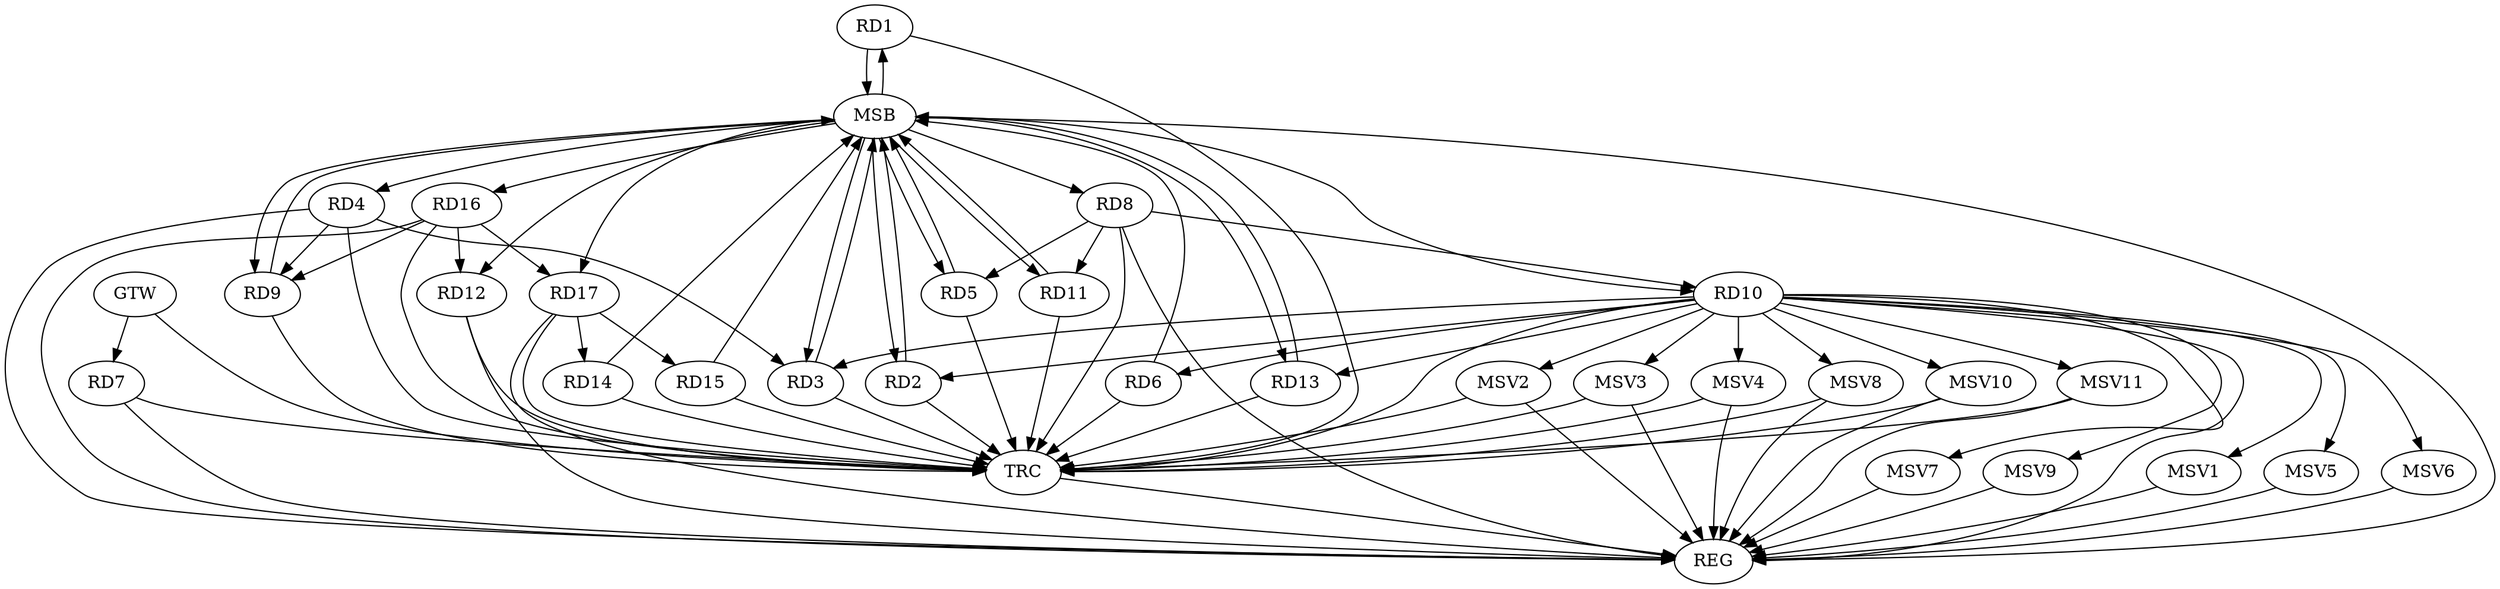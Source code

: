 strict digraph G {
  RD1 [ label="RD1" ];
  RD2 [ label="RD2" ];
  RD3 [ label="RD3" ];
  RD4 [ label="RD4" ];
  RD5 [ label="RD5" ];
  RD6 [ label="RD6" ];
  RD7 [ label="RD7" ];
  RD8 [ label="RD8" ];
  RD9 [ label="RD9" ];
  RD10 [ label="RD10" ];
  RD11 [ label="RD11" ];
  RD12 [ label="RD12" ];
  RD13 [ label="RD13" ];
  RD14 [ label="RD14" ];
  RD15 [ label="RD15" ];
  RD16 [ label="RD16" ];
  RD17 [ label="RD17" ];
  GTW [ label="GTW" ];
  REG [ label="REG" ];
  MSB [ label="MSB" ];
  TRC [ label="TRC" ];
  MSV1 [ label="MSV1" ];
  MSV2 [ label="MSV2" ];
  MSV3 [ label="MSV3" ];
  MSV4 [ label="MSV4" ];
  MSV5 [ label="MSV5" ];
  MSV6 [ label="MSV6" ];
  MSV7 [ label="MSV7" ];
  MSV8 [ label="MSV8" ];
  MSV9 [ label="MSV9" ];
  MSV10 [ label="MSV10" ];
  MSV11 [ label="MSV11" ];
  RD10 -> RD2;
  RD4 -> RD3;
  RD10 -> RD3;
  RD4 -> RD9;
  RD8 -> RD5;
  RD10 -> RD6;
  RD8 -> RD10;
  RD8 -> RD11;
  RD16 -> RD9;
  RD10 -> RD13;
  RD16 -> RD12;
  RD17 -> RD14;
  RD17 -> RD15;
  RD16 -> RD17;
  GTW -> RD7;
  RD4 -> REG;
  RD7 -> REG;
  RD8 -> REG;
  RD10 -> REG;
  RD12 -> REG;
  RD16 -> REG;
  RD17 -> REG;
  RD1 -> MSB;
  MSB -> RD3;
  MSB -> RD12;
  MSB -> REG;
  RD2 -> MSB;
  MSB -> RD16;
  MSB -> RD17;
  RD3 -> MSB;
  MSB -> RD1;
  MSB -> RD11;
  RD5 -> MSB;
  RD6 -> MSB;
  MSB -> RD2;
  MSB -> RD9;
  RD9 -> MSB;
  RD11 -> MSB;
  MSB -> RD4;
  MSB -> RD5;
  MSB -> RD13;
  RD13 -> MSB;
  RD14 -> MSB;
  MSB -> RD8;
  MSB -> RD10;
  RD15 -> MSB;
  RD1 -> TRC;
  RD2 -> TRC;
  RD3 -> TRC;
  RD4 -> TRC;
  RD5 -> TRC;
  RD6 -> TRC;
  RD7 -> TRC;
  RD8 -> TRC;
  RD9 -> TRC;
  RD10 -> TRC;
  RD11 -> TRC;
  RD12 -> TRC;
  RD13 -> TRC;
  RD14 -> TRC;
  RD15 -> TRC;
  RD16 -> TRC;
  RD17 -> TRC;
  GTW -> TRC;
  TRC -> REG;
  RD10 -> MSV1;
  RD10 -> MSV2;
  MSV1 -> REG;
  MSV2 -> REG;
  MSV2 -> TRC;
  RD10 -> MSV3;
  RD10 -> MSV4;
  RD10 -> MSV5;
  MSV3 -> REG;
  MSV3 -> TRC;
  MSV4 -> REG;
  MSV4 -> TRC;
  MSV5 -> REG;
  RD10 -> MSV6;
  MSV6 -> REG;
  RD10 -> MSV7;
  MSV7 -> REG;
  RD10 -> MSV8;
  RD10 -> MSV9;
  RD10 -> MSV10;
  MSV8 -> REG;
  MSV8 -> TRC;
  MSV9 -> REG;
  MSV10 -> REG;
  MSV10 -> TRC;
  RD10 -> MSV11;
  MSV11 -> REG;
  MSV11 -> TRC;
}
